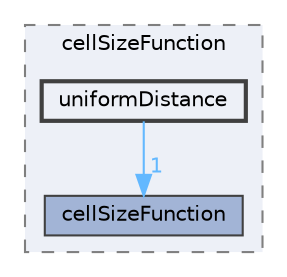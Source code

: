 digraph "applications/utilities/mesh/generation/foamyMesh/conformalVoronoiMesh/cellSizeControlSurfaces/cellSizeFunction/uniformDistance"
{
 // LATEX_PDF_SIZE
  bgcolor="transparent";
  edge [fontname=Helvetica,fontsize=10,labelfontname=Helvetica,labelfontsize=10];
  node [fontname=Helvetica,fontsize=10,shape=box,height=0.2,width=0.4];
  compound=true
  subgraph clusterdir_6dd7c2ece02a33713acd5d2ba8a1963a {
    graph [ bgcolor="#edf0f7", pencolor="grey50", label="cellSizeFunction", fontname=Helvetica,fontsize=10 style="filled,dashed", URL="dir_6dd7c2ece02a33713acd5d2ba8a1963a.html",tooltip=""]
  dir_a1837249e3ee76363e10bc44dc415e5a [label="cellSizeFunction", fillcolor="#a2b4d6", color="grey25", style="filled", URL="dir_a1837249e3ee76363e10bc44dc415e5a.html",tooltip=""];
  dir_3995394cdb82657bd57bcdcb69e27938 [label="uniformDistance", fillcolor="#edf0f7", color="grey25", style="filled,bold", URL="dir_3995394cdb82657bd57bcdcb69e27938.html",tooltip=""];
  }
  dir_3995394cdb82657bd57bcdcb69e27938->dir_a1837249e3ee76363e10bc44dc415e5a [headlabel="1", labeldistance=1.5 headhref="dir_004208_000442.html" href="dir_004208_000442.html" color="steelblue1" fontcolor="steelblue1"];
}
